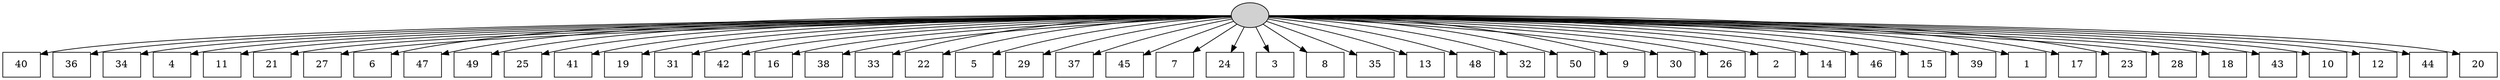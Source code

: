 digraph G {
0[style=filled, fillcolor=grey82, label=""];
1[shape=box,style=filled, fillcolor=white,label="40\n"];
2[shape=box,style=filled, fillcolor=white,label="36\n"];
3[shape=box,style=filled, fillcolor=white,label="34\n"];
4[shape=box,style=filled, fillcolor=white,label="4\n"];
5[shape=box,style=filled, fillcolor=white,label="11\n"];
6[shape=box,style=filled, fillcolor=white,label="21\n"];
7[shape=box,style=filled, fillcolor=white,label="27\n"];
8[shape=box,style=filled, fillcolor=white,label="6\n"];
9[shape=box,style=filled, fillcolor=white,label="47\n"];
10[shape=box,style=filled, fillcolor=white,label="49\n"];
11[shape=box,style=filled, fillcolor=white,label="25\n"];
12[shape=box,style=filled, fillcolor=white,label="41\n"];
13[shape=box,style=filled, fillcolor=white,label="19\n"];
14[shape=box,style=filled, fillcolor=white,label="31\n"];
15[shape=box,style=filled, fillcolor=white,label="42\n"];
16[shape=box,style=filled, fillcolor=white,label="16\n"];
17[shape=box,style=filled, fillcolor=white,label="38\n"];
18[shape=box,style=filled, fillcolor=white,label="33\n"];
19[shape=box,style=filled, fillcolor=white,label="22\n"];
20[shape=box,style=filled, fillcolor=white,label="5\n"];
21[shape=box,style=filled, fillcolor=white,label="29\n"];
22[shape=box,style=filled, fillcolor=white,label="37\n"];
23[shape=box,style=filled, fillcolor=white,label="45\n"];
24[shape=box,style=filled, fillcolor=white,label="7\n"];
25[shape=box,style=filled, fillcolor=white,label="24\n"];
26[shape=box,style=filled, fillcolor=white,label="3\n"];
27[shape=box,style=filled, fillcolor=white,label="8\n"];
28[shape=box,style=filled, fillcolor=white,label="35\n"];
29[shape=box,style=filled, fillcolor=white,label="13\n"];
30[shape=box,style=filled, fillcolor=white,label="48\n"];
31[shape=box,style=filled, fillcolor=white,label="32\n"];
32[shape=box,style=filled, fillcolor=white,label="50\n"];
33[shape=box,style=filled, fillcolor=white,label="9\n"];
34[shape=box,style=filled, fillcolor=white,label="30\n"];
35[shape=box,style=filled, fillcolor=white,label="26\n"];
36[shape=box,style=filled, fillcolor=white,label="2\n"];
37[shape=box,style=filled, fillcolor=white,label="14\n"];
38[shape=box,style=filled, fillcolor=white,label="46\n"];
39[shape=box,style=filled, fillcolor=white,label="15\n"];
40[shape=box,style=filled, fillcolor=white,label="39\n"];
41[shape=box,style=filled, fillcolor=white,label="1\n"];
42[shape=box,style=filled, fillcolor=white,label="17\n"];
43[shape=box,style=filled, fillcolor=white,label="23\n"];
44[shape=box,style=filled, fillcolor=white,label="28\n"];
45[shape=box,style=filled, fillcolor=white,label="18\n"];
46[shape=box,style=filled, fillcolor=white,label="43\n"];
47[shape=box,style=filled, fillcolor=white,label="10\n"];
48[shape=box,style=filled, fillcolor=white,label="12\n"];
49[shape=box,style=filled, fillcolor=white,label="44\n"];
50[shape=box,style=filled, fillcolor=white,label="20\n"];
0->1 ;
0->2 ;
0->3 ;
0->4 ;
0->5 ;
0->6 ;
0->7 ;
0->8 ;
0->9 ;
0->10 ;
0->11 ;
0->12 ;
0->13 ;
0->14 ;
0->15 ;
0->16 ;
0->17 ;
0->18 ;
0->19 ;
0->20 ;
0->21 ;
0->22 ;
0->23 ;
0->24 ;
0->25 ;
0->26 ;
0->27 ;
0->28 ;
0->29 ;
0->30 ;
0->31 ;
0->32 ;
0->33 ;
0->34 ;
0->35 ;
0->36 ;
0->37 ;
0->38 ;
0->39 ;
0->40 ;
0->41 ;
0->42 ;
0->43 ;
0->44 ;
0->45 ;
0->46 ;
0->47 ;
0->48 ;
0->49 ;
0->50 ;
}
